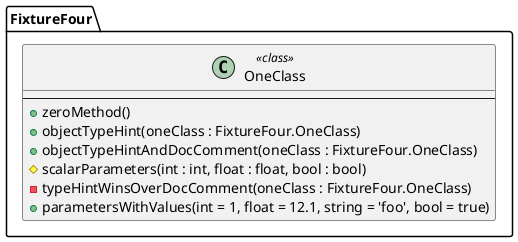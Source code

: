 @startuml

top to bottom direction
namespace FixtureFour {
  class OneClass << class >> {
    --
    +zeroMethod()
    +objectTypeHint(oneClass : FixtureFour.OneClass)
    +objectTypeHintAndDocComment(oneClass : FixtureFour.OneClass)
    #scalarParameters(int : int, float : float, bool : bool)
    –typeHintWinsOverDocComment(oneClass : FixtureFour.OneClass)
    +parametersWithValues(int = 1, float = 12.1, string = 'foo', bool = true)
  }
}
@enduml
